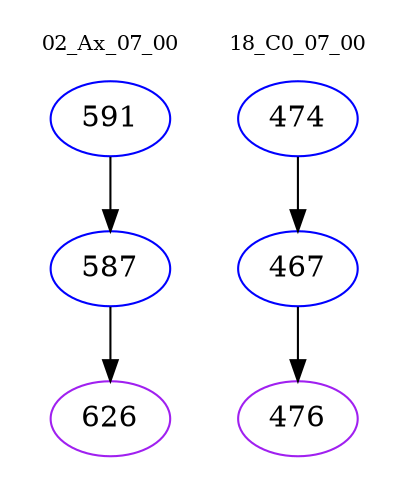 digraph{
subgraph cluster_0 {
color = white
label = "02_Ax_07_00";
fontsize=10;
T0_591 [label="591", color="blue"]
T0_591 -> T0_587 [color="black"]
T0_587 [label="587", color="blue"]
T0_587 -> T0_626 [color="black"]
T0_626 [label="626", color="purple"]
}
subgraph cluster_1 {
color = white
label = "18_C0_07_00";
fontsize=10;
T1_474 [label="474", color="blue"]
T1_474 -> T1_467 [color="black"]
T1_467 [label="467", color="blue"]
T1_467 -> T1_476 [color="black"]
T1_476 [label="476", color="purple"]
}
}
